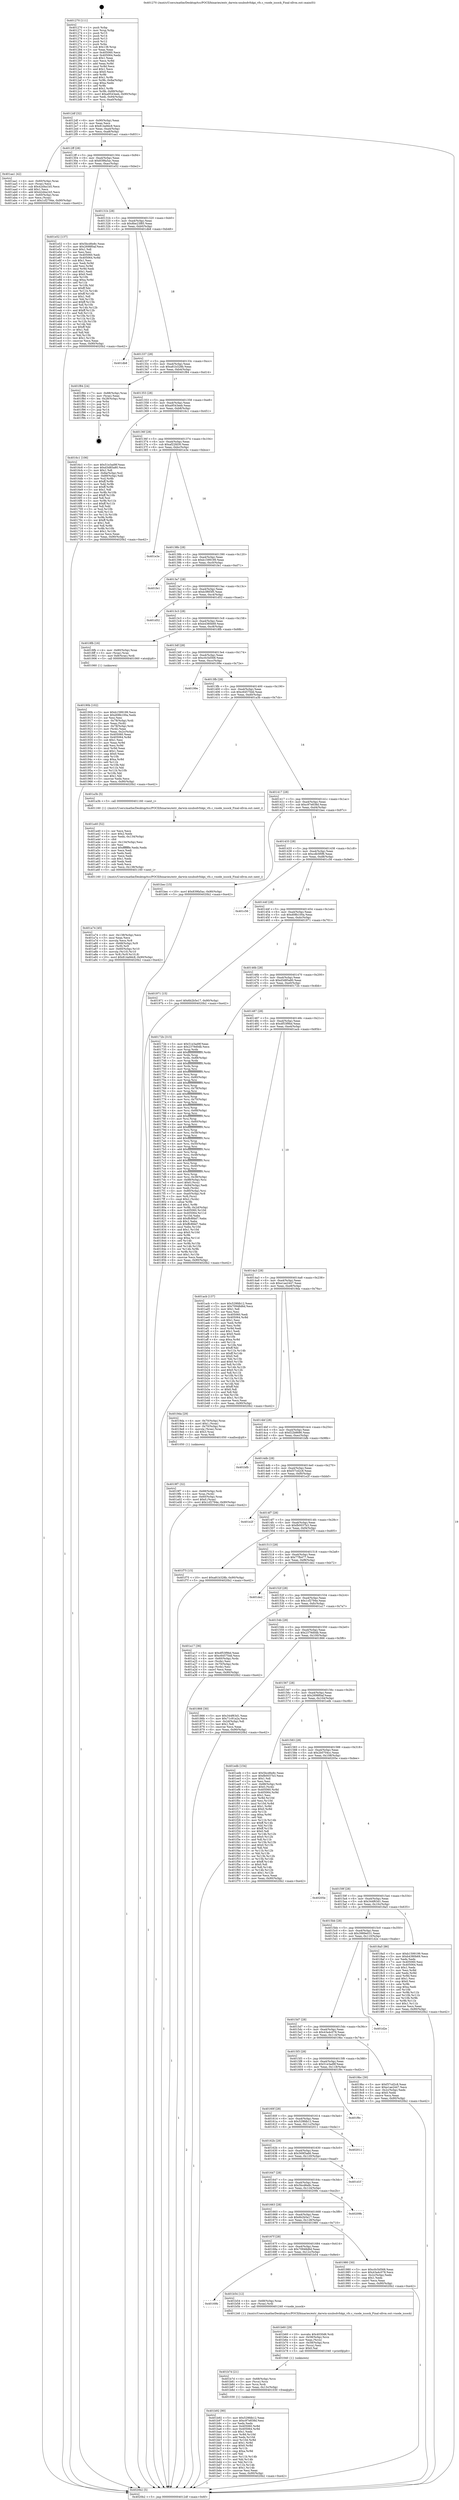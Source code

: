 digraph "0x401270" {
  label = "0x401270 (/mnt/c/Users/mathe/Desktop/tcc/POCII/binaries/extr_darwin-xnubsdvfskpi_vfs.c_vnode_issock_Final-ollvm.out::main(0))"
  labelloc = "t"
  node[shape=record]

  Entry [label="",width=0.3,height=0.3,shape=circle,fillcolor=black,style=filled]
  "0x4012df" [label="{
     0x4012df [32]\l
     | [instrs]\l
     &nbsp;&nbsp;0x4012df \<+6\>: mov -0x90(%rbp),%eax\l
     &nbsp;&nbsp;0x4012e5 \<+2\>: mov %eax,%ecx\l
     &nbsp;&nbsp;0x4012e7 \<+6\>: sub $0x814a9dc8,%ecx\l
     &nbsp;&nbsp;0x4012ed \<+6\>: mov %eax,-0xa4(%rbp)\l
     &nbsp;&nbsp;0x4012f3 \<+6\>: mov %ecx,-0xa8(%rbp)\l
     &nbsp;&nbsp;0x4012f9 \<+6\>: je 0000000000401aa1 \<main+0x831\>\l
  }"]
  "0x401aa1" [label="{
     0x401aa1 [42]\l
     | [instrs]\l
     &nbsp;&nbsp;0x401aa1 \<+4\>: mov -0x60(%rbp),%rax\l
     &nbsp;&nbsp;0x401aa5 \<+2\>: mov (%rax),%ecx\l
     &nbsp;&nbsp;0x401aa7 \<+6\>: sub $0x42d4a1b5,%ecx\l
     &nbsp;&nbsp;0x401aad \<+3\>: add $0x1,%ecx\l
     &nbsp;&nbsp;0x401ab0 \<+6\>: add $0x42d4a1b5,%ecx\l
     &nbsp;&nbsp;0x401ab6 \<+4\>: mov -0x60(%rbp),%rax\l
     &nbsp;&nbsp;0x401aba \<+2\>: mov %ecx,(%rax)\l
     &nbsp;&nbsp;0x401abc \<+10\>: movl $0x1cf2794e,-0x90(%rbp)\l
     &nbsp;&nbsp;0x401ac6 \<+5\>: jmp 00000000004020b2 \<main+0xe42\>\l
  }"]
  "0x4012ff" [label="{
     0x4012ff [28]\l
     | [instrs]\l
     &nbsp;&nbsp;0x4012ff \<+5\>: jmp 0000000000401304 \<main+0x94\>\l
     &nbsp;&nbsp;0x401304 \<+6\>: mov -0xa4(%rbp),%eax\l
     &nbsp;&nbsp;0x40130a \<+5\>: sub $0x839fa5ac,%eax\l
     &nbsp;&nbsp;0x40130f \<+6\>: mov %eax,-0xac(%rbp)\l
     &nbsp;&nbsp;0x401315 \<+6\>: je 0000000000401e52 \<main+0xbe2\>\l
  }"]
  Exit [label="",width=0.3,height=0.3,shape=circle,fillcolor=black,style=filled,peripheries=2]
  "0x401e52" [label="{
     0x401e52 [137]\l
     | [instrs]\l
     &nbsp;&nbsp;0x401e52 \<+5\>: mov $0x5bcd6e8c,%eax\l
     &nbsp;&nbsp;0x401e57 \<+5\>: mov $0x2698f0af,%ecx\l
     &nbsp;&nbsp;0x401e5c \<+2\>: mov $0x1,%dl\l
     &nbsp;&nbsp;0x401e5e \<+2\>: xor %esi,%esi\l
     &nbsp;&nbsp;0x401e60 \<+7\>: mov 0x405060,%edi\l
     &nbsp;&nbsp;0x401e67 \<+8\>: mov 0x405064,%r8d\l
     &nbsp;&nbsp;0x401e6f \<+3\>: sub $0x1,%esi\l
     &nbsp;&nbsp;0x401e72 \<+3\>: mov %edi,%r9d\l
     &nbsp;&nbsp;0x401e75 \<+3\>: add %esi,%r9d\l
     &nbsp;&nbsp;0x401e78 \<+4\>: imul %r9d,%edi\l
     &nbsp;&nbsp;0x401e7c \<+3\>: and $0x1,%edi\l
     &nbsp;&nbsp;0x401e7f \<+3\>: cmp $0x0,%edi\l
     &nbsp;&nbsp;0x401e82 \<+4\>: sete %r10b\l
     &nbsp;&nbsp;0x401e86 \<+4\>: cmp $0xa,%r8d\l
     &nbsp;&nbsp;0x401e8a \<+4\>: setl %r11b\l
     &nbsp;&nbsp;0x401e8e \<+3\>: mov %r10b,%bl\l
     &nbsp;&nbsp;0x401e91 \<+3\>: xor $0xff,%bl\l
     &nbsp;&nbsp;0x401e94 \<+3\>: mov %r11b,%r14b\l
     &nbsp;&nbsp;0x401e97 \<+4\>: xor $0xff,%r14b\l
     &nbsp;&nbsp;0x401e9b \<+3\>: xor $0x1,%dl\l
     &nbsp;&nbsp;0x401e9e \<+3\>: mov %bl,%r15b\l
     &nbsp;&nbsp;0x401ea1 \<+4\>: and $0xff,%r15b\l
     &nbsp;&nbsp;0x401ea5 \<+3\>: and %dl,%r10b\l
     &nbsp;&nbsp;0x401ea8 \<+3\>: mov %r14b,%r12b\l
     &nbsp;&nbsp;0x401eab \<+4\>: and $0xff,%r12b\l
     &nbsp;&nbsp;0x401eaf \<+3\>: and %dl,%r11b\l
     &nbsp;&nbsp;0x401eb2 \<+3\>: or %r10b,%r15b\l
     &nbsp;&nbsp;0x401eb5 \<+3\>: or %r11b,%r12b\l
     &nbsp;&nbsp;0x401eb8 \<+3\>: xor %r12b,%r15b\l
     &nbsp;&nbsp;0x401ebb \<+3\>: or %r14b,%bl\l
     &nbsp;&nbsp;0x401ebe \<+3\>: xor $0xff,%bl\l
     &nbsp;&nbsp;0x401ec1 \<+3\>: or $0x1,%dl\l
     &nbsp;&nbsp;0x401ec4 \<+2\>: and %dl,%bl\l
     &nbsp;&nbsp;0x401ec6 \<+3\>: or %bl,%r15b\l
     &nbsp;&nbsp;0x401ec9 \<+4\>: test $0x1,%r15b\l
     &nbsp;&nbsp;0x401ecd \<+3\>: cmovne %ecx,%eax\l
     &nbsp;&nbsp;0x401ed0 \<+6\>: mov %eax,-0x90(%rbp)\l
     &nbsp;&nbsp;0x401ed6 \<+5\>: jmp 00000000004020b2 \<main+0xe42\>\l
  }"]
  "0x40131b" [label="{
     0x40131b [28]\l
     | [instrs]\l
     &nbsp;&nbsp;0x40131b \<+5\>: jmp 0000000000401320 \<main+0xb0\>\l
     &nbsp;&nbsp;0x401320 \<+6\>: mov -0xa4(%rbp),%eax\l
     &nbsp;&nbsp;0x401326 \<+5\>: sub $0x8be23f85,%eax\l
     &nbsp;&nbsp;0x40132b \<+6\>: mov %eax,-0xb0(%rbp)\l
     &nbsp;&nbsp;0x401331 \<+6\>: je 0000000000401db8 \<main+0xb48\>\l
  }"]
  "0x401b92" [label="{
     0x401b92 [90]\l
     | [instrs]\l
     &nbsp;&nbsp;0x401b92 \<+5\>: mov $0x529fdb12,%eax\l
     &nbsp;&nbsp;0x401b97 \<+5\>: mov $0xc97e838d,%esi\l
     &nbsp;&nbsp;0x401b9c \<+2\>: xor %edx,%edx\l
     &nbsp;&nbsp;0x401b9e \<+8\>: mov 0x405060,%r8d\l
     &nbsp;&nbsp;0x401ba6 \<+8\>: mov 0x405064,%r9d\l
     &nbsp;&nbsp;0x401bae \<+3\>: sub $0x1,%edx\l
     &nbsp;&nbsp;0x401bb1 \<+3\>: mov %r8d,%r10d\l
     &nbsp;&nbsp;0x401bb4 \<+3\>: add %edx,%r10d\l
     &nbsp;&nbsp;0x401bb7 \<+4\>: imul %r10d,%r8d\l
     &nbsp;&nbsp;0x401bbb \<+4\>: and $0x1,%r8d\l
     &nbsp;&nbsp;0x401bbf \<+4\>: cmp $0x0,%r8d\l
     &nbsp;&nbsp;0x401bc3 \<+4\>: sete %r11b\l
     &nbsp;&nbsp;0x401bc7 \<+4\>: cmp $0xa,%r9d\l
     &nbsp;&nbsp;0x401bcb \<+3\>: setl %bl\l
     &nbsp;&nbsp;0x401bce \<+3\>: mov %r11b,%r14b\l
     &nbsp;&nbsp;0x401bd1 \<+3\>: and %bl,%r14b\l
     &nbsp;&nbsp;0x401bd4 \<+3\>: xor %bl,%r11b\l
     &nbsp;&nbsp;0x401bd7 \<+3\>: or %r11b,%r14b\l
     &nbsp;&nbsp;0x401bda \<+4\>: test $0x1,%r14b\l
     &nbsp;&nbsp;0x401bde \<+3\>: cmovne %esi,%eax\l
     &nbsp;&nbsp;0x401be1 \<+6\>: mov %eax,-0x90(%rbp)\l
     &nbsp;&nbsp;0x401be7 \<+5\>: jmp 00000000004020b2 \<main+0xe42\>\l
  }"]
  "0x401db8" [label="{
     0x401db8\l
  }", style=dashed]
  "0x401337" [label="{
     0x401337 [28]\l
     | [instrs]\l
     &nbsp;&nbsp;0x401337 \<+5\>: jmp 000000000040133c \<main+0xcc\>\l
     &nbsp;&nbsp;0x40133c \<+6\>: mov -0xa4(%rbp),%eax\l
     &nbsp;&nbsp;0x401342 \<+5\>: sub $0xa81b328b,%eax\l
     &nbsp;&nbsp;0x401347 \<+6\>: mov %eax,-0xb4(%rbp)\l
     &nbsp;&nbsp;0x40134d \<+6\>: je 0000000000401f84 \<main+0xd14\>\l
  }"]
  "0x401b7d" [label="{
     0x401b7d [21]\l
     | [instrs]\l
     &nbsp;&nbsp;0x401b7d \<+4\>: mov -0x68(%rbp),%rcx\l
     &nbsp;&nbsp;0x401b81 \<+3\>: mov (%rcx),%rcx\l
     &nbsp;&nbsp;0x401b84 \<+3\>: mov %rcx,%rdi\l
     &nbsp;&nbsp;0x401b87 \<+6\>: mov %eax,-0x13c(%rbp)\l
     &nbsp;&nbsp;0x401b8d \<+5\>: call 0000000000401030 \<free@plt\>\l
     | [calls]\l
     &nbsp;&nbsp;0x401030 \{1\} (unknown)\l
  }"]
  "0x401f84" [label="{
     0x401f84 [24]\l
     | [instrs]\l
     &nbsp;&nbsp;0x401f84 \<+7\>: mov -0x88(%rbp),%rax\l
     &nbsp;&nbsp;0x401f8b \<+2\>: mov (%rax),%eax\l
     &nbsp;&nbsp;0x401f8d \<+4\>: lea -0x28(%rbp),%rsp\l
     &nbsp;&nbsp;0x401f91 \<+1\>: pop %rbx\l
     &nbsp;&nbsp;0x401f92 \<+2\>: pop %r12\l
     &nbsp;&nbsp;0x401f94 \<+2\>: pop %r13\l
     &nbsp;&nbsp;0x401f96 \<+2\>: pop %r14\l
     &nbsp;&nbsp;0x401f98 \<+2\>: pop %r15\l
     &nbsp;&nbsp;0x401f9a \<+1\>: pop %rbp\l
     &nbsp;&nbsp;0x401f9b \<+1\>: ret\l
  }"]
  "0x401353" [label="{
     0x401353 [28]\l
     | [instrs]\l
     &nbsp;&nbsp;0x401353 \<+5\>: jmp 0000000000401358 \<main+0xe8\>\l
     &nbsp;&nbsp;0x401358 \<+6\>: mov -0xa4(%rbp),%eax\l
     &nbsp;&nbsp;0x40135e \<+5\>: sub $0xa9543eeb,%eax\l
     &nbsp;&nbsp;0x401363 \<+6\>: mov %eax,-0xb8(%rbp)\l
     &nbsp;&nbsp;0x401369 \<+6\>: je 00000000004016c1 \<main+0x451\>\l
  }"]
  "0x401b60" [label="{
     0x401b60 [29]\l
     | [instrs]\l
     &nbsp;&nbsp;0x401b60 \<+10\>: movabs $0x4030d6,%rdi\l
     &nbsp;&nbsp;0x401b6a \<+4\>: mov -0x58(%rbp),%rcx\l
     &nbsp;&nbsp;0x401b6e \<+2\>: mov %eax,(%rcx)\l
     &nbsp;&nbsp;0x401b70 \<+4\>: mov -0x58(%rbp),%rcx\l
     &nbsp;&nbsp;0x401b74 \<+2\>: mov (%rcx),%esi\l
     &nbsp;&nbsp;0x401b76 \<+2\>: mov $0x0,%al\l
     &nbsp;&nbsp;0x401b78 \<+5\>: call 0000000000401040 \<printf@plt\>\l
     | [calls]\l
     &nbsp;&nbsp;0x401040 \{1\} (unknown)\l
  }"]
  "0x4016c1" [label="{
     0x4016c1 [106]\l
     | [instrs]\l
     &nbsp;&nbsp;0x4016c1 \<+5\>: mov $0x51e3ad9f,%eax\l
     &nbsp;&nbsp;0x4016c6 \<+5\>: mov $0xd3d85a80,%ecx\l
     &nbsp;&nbsp;0x4016cb \<+2\>: mov $0x1,%dl\l
     &nbsp;&nbsp;0x4016cd \<+7\>: mov -0x8a(%rbp),%sil\l
     &nbsp;&nbsp;0x4016d4 \<+7\>: mov -0x89(%rbp),%dil\l
     &nbsp;&nbsp;0x4016db \<+3\>: mov %sil,%r8b\l
     &nbsp;&nbsp;0x4016de \<+4\>: xor $0xff,%r8b\l
     &nbsp;&nbsp;0x4016e2 \<+3\>: mov %dil,%r9b\l
     &nbsp;&nbsp;0x4016e5 \<+4\>: xor $0xff,%r9b\l
     &nbsp;&nbsp;0x4016e9 \<+3\>: xor $0x1,%dl\l
     &nbsp;&nbsp;0x4016ec \<+3\>: mov %r8b,%r10b\l
     &nbsp;&nbsp;0x4016ef \<+4\>: and $0xff,%r10b\l
     &nbsp;&nbsp;0x4016f3 \<+3\>: and %dl,%sil\l
     &nbsp;&nbsp;0x4016f6 \<+3\>: mov %r9b,%r11b\l
     &nbsp;&nbsp;0x4016f9 \<+4\>: and $0xff,%r11b\l
     &nbsp;&nbsp;0x4016fd \<+3\>: and %dl,%dil\l
     &nbsp;&nbsp;0x401700 \<+3\>: or %sil,%r10b\l
     &nbsp;&nbsp;0x401703 \<+3\>: or %dil,%r11b\l
     &nbsp;&nbsp;0x401706 \<+3\>: xor %r11b,%r10b\l
     &nbsp;&nbsp;0x401709 \<+3\>: or %r9b,%r8b\l
     &nbsp;&nbsp;0x40170c \<+4\>: xor $0xff,%r8b\l
     &nbsp;&nbsp;0x401710 \<+3\>: or $0x1,%dl\l
     &nbsp;&nbsp;0x401713 \<+3\>: and %dl,%r8b\l
     &nbsp;&nbsp;0x401716 \<+3\>: or %r8b,%r10b\l
     &nbsp;&nbsp;0x401719 \<+4\>: test $0x1,%r10b\l
     &nbsp;&nbsp;0x40171d \<+3\>: cmovne %ecx,%eax\l
     &nbsp;&nbsp;0x401720 \<+6\>: mov %eax,-0x90(%rbp)\l
     &nbsp;&nbsp;0x401726 \<+5\>: jmp 00000000004020b2 \<main+0xe42\>\l
  }"]
  "0x40136f" [label="{
     0x40136f [28]\l
     | [instrs]\l
     &nbsp;&nbsp;0x40136f \<+5\>: jmp 0000000000401374 \<main+0x104\>\l
     &nbsp;&nbsp;0x401374 \<+6\>: mov -0xa4(%rbp),%eax\l
     &nbsp;&nbsp;0x40137a \<+5\>: sub $0xaf22fd30,%eax\l
     &nbsp;&nbsp;0x40137f \<+6\>: mov %eax,-0xbc(%rbp)\l
     &nbsp;&nbsp;0x401385 \<+6\>: je 0000000000401e3e \<main+0xbce\>\l
  }"]
  "0x4020b2" [label="{
     0x4020b2 [5]\l
     | [instrs]\l
     &nbsp;&nbsp;0x4020b2 \<+5\>: jmp 00000000004012df \<main+0x6f\>\l
  }"]
  "0x401270" [label="{
     0x401270 [111]\l
     | [instrs]\l
     &nbsp;&nbsp;0x401270 \<+1\>: push %rbp\l
     &nbsp;&nbsp;0x401271 \<+3\>: mov %rsp,%rbp\l
     &nbsp;&nbsp;0x401274 \<+2\>: push %r15\l
     &nbsp;&nbsp;0x401276 \<+2\>: push %r14\l
     &nbsp;&nbsp;0x401278 \<+2\>: push %r13\l
     &nbsp;&nbsp;0x40127a \<+2\>: push %r12\l
     &nbsp;&nbsp;0x40127c \<+1\>: push %rbx\l
     &nbsp;&nbsp;0x40127d \<+7\>: sub $0x138,%rsp\l
     &nbsp;&nbsp;0x401284 \<+2\>: xor %eax,%eax\l
     &nbsp;&nbsp;0x401286 \<+7\>: mov 0x405060,%ecx\l
     &nbsp;&nbsp;0x40128d \<+7\>: mov 0x405064,%edx\l
     &nbsp;&nbsp;0x401294 \<+3\>: sub $0x1,%eax\l
     &nbsp;&nbsp;0x401297 \<+3\>: mov %ecx,%r8d\l
     &nbsp;&nbsp;0x40129a \<+3\>: add %eax,%r8d\l
     &nbsp;&nbsp;0x40129d \<+4\>: imul %r8d,%ecx\l
     &nbsp;&nbsp;0x4012a1 \<+3\>: and $0x1,%ecx\l
     &nbsp;&nbsp;0x4012a4 \<+3\>: cmp $0x0,%ecx\l
     &nbsp;&nbsp;0x4012a7 \<+4\>: sete %r9b\l
     &nbsp;&nbsp;0x4012ab \<+4\>: and $0x1,%r9b\l
     &nbsp;&nbsp;0x4012af \<+7\>: mov %r9b,-0x8a(%rbp)\l
     &nbsp;&nbsp;0x4012b6 \<+3\>: cmp $0xa,%edx\l
     &nbsp;&nbsp;0x4012b9 \<+4\>: setl %r9b\l
     &nbsp;&nbsp;0x4012bd \<+4\>: and $0x1,%r9b\l
     &nbsp;&nbsp;0x4012c1 \<+7\>: mov %r9b,-0x89(%rbp)\l
     &nbsp;&nbsp;0x4012c8 \<+10\>: movl $0xa9543eeb,-0x90(%rbp)\l
     &nbsp;&nbsp;0x4012d2 \<+6\>: mov %edi,-0x94(%rbp)\l
     &nbsp;&nbsp;0x4012d8 \<+7\>: mov %rsi,-0xa0(%rbp)\l
  }"]
  "0x40169b" [label="{
     0x40169b\l
  }", style=dashed]
  "0x401e3e" [label="{
     0x401e3e\l
  }", style=dashed]
  "0x40138b" [label="{
     0x40138b [28]\l
     | [instrs]\l
     &nbsp;&nbsp;0x40138b \<+5\>: jmp 0000000000401390 \<main+0x120\>\l
     &nbsp;&nbsp;0x401390 \<+6\>: mov -0xa4(%rbp),%eax\l
     &nbsp;&nbsp;0x401396 \<+5\>: sub $0xb1599199,%eax\l
     &nbsp;&nbsp;0x40139b \<+6\>: mov %eax,-0xc0(%rbp)\l
     &nbsp;&nbsp;0x4013a1 \<+6\>: je 0000000000401fe1 \<main+0xd71\>\l
  }"]
  "0x401b54" [label="{
     0x401b54 [12]\l
     | [instrs]\l
     &nbsp;&nbsp;0x401b54 \<+4\>: mov -0x68(%rbp),%rax\l
     &nbsp;&nbsp;0x401b58 \<+3\>: mov (%rax),%rdi\l
     &nbsp;&nbsp;0x401b5b \<+5\>: call 0000000000401240 \<vnode_issock\>\l
     | [calls]\l
     &nbsp;&nbsp;0x401240 \{1\} (/mnt/c/Users/mathe/Desktop/tcc/POCII/binaries/extr_darwin-xnubsdvfskpi_vfs.c_vnode_issock_Final-ollvm.out::vnode_issock)\l
  }"]
  "0x401fe1" [label="{
     0x401fe1\l
  }", style=dashed]
  "0x4013a7" [label="{
     0x4013a7 [28]\l
     | [instrs]\l
     &nbsp;&nbsp;0x4013a7 \<+5\>: jmp 00000000004013ac \<main+0x13c\>\l
     &nbsp;&nbsp;0x4013ac \<+6\>: mov -0xa4(%rbp),%eax\l
     &nbsp;&nbsp;0x4013b2 \<+5\>: sub $0xb3f6f3f5,%eax\l
     &nbsp;&nbsp;0x4013b7 \<+6\>: mov %eax,-0xc4(%rbp)\l
     &nbsp;&nbsp;0x4013bd \<+6\>: je 0000000000401d52 \<main+0xae2\>\l
  }"]
  "0x401a74" [label="{
     0x401a74 [45]\l
     | [instrs]\l
     &nbsp;&nbsp;0x401a74 \<+6\>: mov -0x138(%rbp),%ecx\l
     &nbsp;&nbsp;0x401a7a \<+3\>: imul %eax,%ecx\l
     &nbsp;&nbsp;0x401a7d \<+3\>: movslq %ecx,%r8\l
     &nbsp;&nbsp;0x401a80 \<+4\>: mov -0x68(%rbp),%r9\l
     &nbsp;&nbsp;0x401a84 \<+3\>: mov (%r9),%r9\l
     &nbsp;&nbsp;0x401a87 \<+4\>: mov -0x60(%rbp),%r10\l
     &nbsp;&nbsp;0x401a8b \<+3\>: movslq (%r10),%r10\l
     &nbsp;&nbsp;0x401a8e \<+4\>: mov %r8,(%r9,%r10,8)\l
     &nbsp;&nbsp;0x401a92 \<+10\>: movl $0x814a9dc8,-0x90(%rbp)\l
     &nbsp;&nbsp;0x401a9c \<+5\>: jmp 00000000004020b2 \<main+0xe42\>\l
  }"]
  "0x401d52" [label="{
     0x401d52\l
  }", style=dashed]
  "0x4013c3" [label="{
     0x4013c3 [28]\l
     | [instrs]\l
     &nbsp;&nbsp;0x4013c3 \<+5\>: jmp 00000000004013c8 \<main+0x158\>\l
     &nbsp;&nbsp;0x4013c8 \<+6\>: mov -0xa4(%rbp),%eax\l
     &nbsp;&nbsp;0x4013ce \<+5\>: sub $0xb4380b69,%eax\l
     &nbsp;&nbsp;0x4013d3 \<+6\>: mov %eax,-0xc8(%rbp)\l
     &nbsp;&nbsp;0x4013d9 \<+6\>: je 00000000004018fb \<main+0x68b\>\l
  }"]
  "0x401a40" [label="{
     0x401a40 [52]\l
     | [instrs]\l
     &nbsp;&nbsp;0x401a40 \<+2\>: xor %ecx,%ecx\l
     &nbsp;&nbsp;0x401a42 \<+5\>: mov $0x2,%edx\l
     &nbsp;&nbsp;0x401a47 \<+6\>: mov %edx,-0x134(%rbp)\l
     &nbsp;&nbsp;0x401a4d \<+1\>: cltd\l
     &nbsp;&nbsp;0x401a4e \<+6\>: mov -0x134(%rbp),%esi\l
     &nbsp;&nbsp;0x401a54 \<+2\>: idiv %esi\l
     &nbsp;&nbsp;0x401a56 \<+6\>: imul $0xfffffffe,%edx,%edx\l
     &nbsp;&nbsp;0x401a5c \<+2\>: mov %ecx,%edi\l
     &nbsp;&nbsp;0x401a5e \<+2\>: sub %edx,%edi\l
     &nbsp;&nbsp;0x401a60 \<+2\>: mov %ecx,%edx\l
     &nbsp;&nbsp;0x401a62 \<+3\>: sub $0x1,%edx\l
     &nbsp;&nbsp;0x401a65 \<+2\>: add %edx,%edi\l
     &nbsp;&nbsp;0x401a67 \<+2\>: sub %edi,%ecx\l
     &nbsp;&nbsp;0x401a69 \<+6\>: mov %ecx,-0x138(%rbp)\l
     &nbsp;&nbsp;0x401a6f \<+5\>: call 0000000000401160 \<next_i\>\l
     | [calls]\l
     &nbsp;&nbsp;0x401160 \{1\} (/mnt/c/Users/mathe/Desktop/tcc/POCII/binaries/extr_darwin-xnubsdvfskpi_vfs.c_vnode_issock_Final-ollvm.out::next_i)\l
  }"]
  "0x4018fb" [label="{
     0x4018fb [16]\l
     | [instrs]\l
     &nbsp;&nbsp;0x4018fb \<+4\>: mov -0x80(%rbp),%rax\l
     &nbsp;&nbsp;0x4018ff \<+3\>: mov (%rax),%rax\l
     &nbsp;&nbsp;0x401902 \<+4\>: mov 0x8(%rax),%rdi\l
     &nbsp;&nbsp;0x401906 \<+5\>: call 0000000000401060 \<atoi@plt\>\l
     | [calls]\l
     &nbsp;&nbsp;0x401060 \{1\} (unknown)\l
  }"]
  "0x4013df" [label="{
     0x4013df [28]\l
     | [instrs]\l
     &nbsp;&nbsp;0x4013df \<+5\>: jmp 00000000004013e4 \<main+0x174\>\l
     &nbsp;&nbsp;0x4013e4 \<+6\>: mov -0xa4(%rbp),%eax\l
     &nbsp;&nbsp;0x4013ea \<+5\>: sub $0xc0c5d568,%eax\l
     &nbsp;&nbsp;0x4013ef \<+6\>: mov %eax,-0xcc(%rbp)\l
     &nbsp;&nbsp;0x4013f5 \<+6\>: je 000000000040199e \<main+0x72e\>\l
  }"]
  "0x4019f7" [label="{
     0x4019f7 [32]\l
     | [instrs]\l
     &nbsp;&nbsp;0x4019f7 \<+4\>: mov -0x68(%rbp),%rdi\l
     &nbsp;&nbsp;0x4019fb \<+3\>: mov %rax,(%rdi)\l
     &nbsp;&nbsp;0x4019fe \<+4\>: mov -0x60(%rbp),%rax\l
     &nbsp;&nbsp;0x401a02 \<+6\>: movl $0x0,(%rax)\l
     &nbsp;&nbsp;0x401a08 \<+10\>: movl $0x1cf2794e,-0x90(%rbp)\l
     &nbsp;&nbsp;0x401a12 \<+5\>: jmp 00000000004020b2 \<main+0xe42\>\l
  }"]
  "0x40199e" [label="{
     0x40199e\l
  }", style=dashed]
  "0x4013fb" [label="{
     0x4013fb [28]\l
     | [instrs]\l
     &nbsp;&nbsp;0x4013fb \<+5\>: jmp 0000000000401400 \<main+0x190\>\l
     &nbsp;&nbsp;0x401400 \<+6\>: mov -0xa4(%rbp),%eax\l
     &nbsp;&nbsp;0x401406 \<+5\>: sub $0xc64575dd,%eax\l
     &nbsp;&nbsp;0x40140b \<+6\>: mov %eax,-0xd0(%rbp)\l
     &nbsp;&nbsp;0x401411 \<+6\>: je 0000000000401a3b \<main+0x7cb\>\l
  }"]
  "0x40167f" [label="{
     0x40167f [28]\l
     | [instrs]\l
     &nbsp;&nbsp;0x40167f \<+5\>: jmp 0000000000401684 \<main+0x414\>\l
     &nbsp;&nbsp;0x401684 \<+6\>: mov -0xa4(%rbp),%eax\l
     &nbsp;&nbsp;0x40168a \<+5\>: sub $0x70948d6d,%eax\l
     &nbsp;&nbsp;0x40168f \<+6\>: mov %eax,-0x12c(%rbp)\l
     &nbsp;&nbsp;0x401695 \<+6\>: je 0000000000401b54 \<main+0x8e4\>\l
  }"]
  "0x401a3b" [label="{
     0x401a3b [5]\l
     | [instrs]\l
     &nbsp;&nbsp;0x401a3b \<+5\>: call 0000000000401160 \<next_i\>\l
     | [calls]\l
     &nbsp;&nbsp;0x401160 \{1\} (/mnt/c/Users/mathe/Desktop/tcc/POCII/binaries/extr_darwin-xnubsdvfskpi_vfs.c_vnode_issock_Final-ollvm.out::next_i)\l
  }"]
  "0x401417" [label="{
     0x401417 [28]\l
     | [instrs]\l
     &nbsp;&nbsp;0x401417 \<+5\>: jmp 000000000040141c \<main+0x1ac\>\l
     &nbsp;&nbsp;0x40141c \<+6\>: mov -0xa4(%rbp),%eax\l
     &nbsp;&nbsp;0x401422 \<+5\>: sub $0xc97e838d,%eax\l
     &nbsp;&nbsp;0x401427 \<+6\>: mov %eax,-0xd4(%rbp)\l
     &nbsp;&nbsp;0x40142d \<+6\>: je 0000000000401bec \<main+0x97c\>\l
  }"]
  "0x401980" [label="{
     0x401980 [30]\l
     | [instrs]\l
     &nbsp;&nbsp;0x401980 \<+5\>: mov $0xc0c5d568,%eax\l
     &nbsp;&nbsp;0x401985 \<+5\>: mov $0x43a4c078,%ecx\l
     &nbsp;&nbsp;0x40198a \<+3\>: mov -0x2c(%rbp),%edx\l
     &nbsp;&nbsp;0x40198d \<+3\>: cmp $0x1,%edx\l
     &nbsp;&nbsp;0x401990 \<+3\>: cmovl %ecx,%eax\l
     &nbsp;&nbsp;0x401993 \<+6\>: mov %eax,-0x90(%rbp)\l
     &nbsp;&nbsp;0x401999 \<+5\>: jmp 00000000004020b2 \<main+0xe42\>\l
  }"]
  "0x401bec" [label="{
     0x401bec [15]\l
     | [instrs]\l
     &nbsp;&nbsp;0x401bec \<+10\>: movl $0x839fa5ac,-0x90(%rbp)\l
     &nbsp;&nbsp;0x401bf6 \<+5\>: jmp 00000000004020b2 \<main+0xe42\>\l
  }"]
  "0x401433" [label="{
     0x401433 [28]\l
     | [instrs]\l
     &nbsp;&nbsp;0x401433 \<+5\>: jmp 0000000000401438 \<main+0x1c8\>\l
     &nbsp;&nbsp;0x401438 \<+6\>: mov -0xa4(%rbp),%eax\l
     &nbsp;&nbsp;0x40143e \<+5\>: sub $0xcdb5f0f6,%eax\l
     &nbsp;&nbsp;0x401443 \<+6\>: mov %eax,-0xd8(%rbp)\l
     &nbsp;&nbsp;0x401449 \<+6\>: je 0000000000401c56 \<main+0x9e6\>\l
  }"]
  "0x401663" [label="{
     0x401663 [28]\l
     | [instrs]\l
     &nbsp;&nbsp;0x401663 \<+5\>: jmp 0000000000401668 \<main+0x3f8\>\l
     &nbsp;&nbsp;0x401668 \<+6\>: mov -0xa4(%rbp),%eax\l
     &nbsp;&nbsp;0x40166e \<+5\>: sub $0x6b2b5e17,%eax\l
     &nbsp;&nbsp;0x401673 \<+6\>: mov %eax,-0x128(%rbp)\l
     &nbsp;&nbsp;0x401679 \<+6\>: je 0000000000401980 \<main+0x710\>\l
  }"]
  "0x401c56" [label="{
     0x401c56\l
  }", style=dashed]
  "0x40144f" [label="{
     0x40144f [28]\l
     | [instrs]\l
     &nbsp;&nbsp;0x40144f \<+5\>: jmp 0000000000401454 \<main+0x1e4\>\l
     &nbsp;&nbsp;0x401454 \<+6\>: mov -0xa4(%rbp),%eax\l
     &nbsp;&nbsp;0x40145a \<+5\>: sub $0xd08b100a,%eax\l
     &nbsp;&nbsp;0x40145f \<+6\>: mov %eax,-0xdc(%rbp)\l
     &nbsp;&nbsp;0x401465 \<+6\>: je 0000000000401971 \<main+0x701\>\l
  }"]
  "0x40209b" [label="{
     0x40209b\l
  }", style=dashed]
  "0x401971" [label="{
     0x401971 [15]\l
     | [instrs]\l
     &nbsp;&nbsp;0x401971 \<+10\>: movl $0x6b2b5e17,-0x90(%rbp)\l
     &nbsp;&nbsp;0x40197b \<+5\>: jmp 00000000004020b2 \<main+0xe42\>\l
  }"]
  "0x40146b" [label="{
     0x40146b [28]\l
     | [instrs]\l
     &nbsp;&nbsp;0x40146b \<+5\>: jmp 0000000000401470 \<main+0x200\>\l
     &nbsp;&nbsp;0x401470 \<+6\>: mov -0xa4(%rbp),%eax\l
     &nbsp;&nbsp;0x401476 \<+5\>: sub $0xd3d85a80,%eax\l
     &nbsp;&nbsp;0x40147b \<+6\>: mov %eax,-0xe0(%rbp)\l
     &nbsp;&nbsp;0x401481 \<+6\>: je 000000000040172b \<main+0x4bb\>\l
  }"]
  "0x401647" [label="{
     0x401647 [28]\l
     | [instrs]\l
     &nbsp;&nbsp;0x401647 \<+5\>: jmp 000000000040164c \<main+0x3dc\>\l
     &nbsp;&nbsp;0x40164c \<+6\>: mov -0xa4(%rbp),%eax\l
     &nbsp;&nbsp;0x401652 \<+5\>: sub $0x5bcd6e8c,%eax\l
     &nbsp;&nbsp;0x401657 \<+6\>: mov %eax,-0x124(%rbp)\l
     &nbsp;&nbsp;0x40165d \<+6\>: je 000000000040209b \<main+0xe2b\>\l
  }"]
  "0x40172b" [label="{
     0x40172b [315]\l
     | [instrs]\l
     &nbsp;&nbsp;0x40172b \<+5\>: mov $0x51e3ad9f,%eax\l
     &nbsp;&nbsp;0x401730 \<+5\>: mov $0x2379d0db,%ecx\l
     &nbsp;&nbsp;0x401735 \<+3\>: mov %rsp,%rdx\l
     &nbsp;&nbsp;0x401738 \<+4\>: add $0xfffffffffffffff0,%rdx\l
     &nbsp;&nbsp;0x40173c \<+3\>: mov %rdx,%rsp\l
     &nbsp;&nbsp;0x40173f \<+7\>: mov %rdx,-0x88(%rbp)\l
     &nbsp;&nbsp;0x401746 \<+3\>: mov %rsp,%rdx\l
     &nbsp;&nbsp;0x401749 \<+4\>: add $0xfffffffffffffff0,%rdx\l
     &nbsp;&nbsp;0x40174d \<+3\>: mov %rdx,%rsp\l
     &nbsp;&nbsp;0x401750 \<+3\>: mov %rsp,%rsi\l
     &nbsp;&nbsp;0x401753 \<+4\>: add $0xfffffffffffffff0,%rsi\l
     &nbsp;&nbsp;0x401757 \<+3\>: mov %rsi,%rsp\l
     &nbsp;&nbsp;0x40175a \<+4\>: mov %rsi,-0x80(%rbp)\l
     &nbsp;&nbsp;0x40175e \<+3\>: mov %rsp,%rsi\l
     &nbsp;&nbsp;0x401761 \<+4\>: add $0xfffffffffffffff0,%rsi\l
     &nbsp;&nbsp;0x401765 \<+3\>: mov %rsi,%rsp\l
     &nbsp;&nbsp;0x401768 \<+4\>: mov %rsi,-0x78(%rbp)\l
     &nbsp;&nbsp;0x40176c \<+3\>: mov %rsp,%rsi\l
     &nbsp;&nbsp;0x40176f \<+4\>: add $0xfffffffffffffff0,%rsi\l
     &nbsp;&nbsp;0x401773 \<+3\>: mov %rsi,%rsp\l
     &nbsp;&nbsp;0x401776 \<+4\>: mov %rsi,-0x70(%rbp)\l
     &nbsp;&nbsp;0x40177a \<+3\>: mov %rsp,%rsi\l
     &nbsp;&nbsp;0x40177d \<+4\>: add $0xfffffffffffffff0,%rsi\l
     &nbsp;&nbsp;0x401781 \<+3\>: mov %rsi,%rsp\l
     &nbsp;&nbsp;0x401784 \<+4\>: mov %rsi,-0x68(%rbp)\l
     &nbsp;&nbsp;0x401788 \<+3\>: mov %rsp,%rsi\l
     &nbsp;&nbsp;0x40178b \<+4\>: add $0xfffffffffffffff0,%rsi\l
     &nbsp;&nbsp;0x40178f \<+3\>: mov %rsi,%rsp\l
     &nbsp;&nbsp;0x401792 \<+4\>: mov %rsi,-0x60(%rbp)\l
     &nbsp;&nbsp;0x401796 \<+3\>: mov %rsp,%rsi\l
     &nbsp;&nbsp;0x401799 \<+4\>: add $0xfffffffffffffff0,%rsi\l
     &nbsp;&nbsp;0x40179d \<+3\>: mov %rsi,%rsp\l
     &nbsp;&nbsp;0x4017a0 \<+4\>: mov %rsi,-0x58(%rbp)\l
     &nbsp;&nbsp;0x4017a4 \<+3\>: mov %rsp,%rsi\l
     &nbsp;&nbsp;0x4017a7 \<+4\>: add $0xfffffffffffffff0,%rsi\l
     &nbsp;&nbsp;0x4017ab \<+3\>: mov %rsi,%rsp\l
     &nbsp;&nbsp;0x4017ae \<+4\>: mov %rsi,-0x50(%rbp)\l
     &nbsp;&nbsp;0x4017b2 \<+3\>: mov %rsp,%rsi\l
     &nbsp;&nbsp;0x4017b5 \<+4\>: add $0xfffffffffffffff0,%rsi\l
     &nbsp;&nbsp;0x4017b9 \<+3\>: mov %rsi,%rsp\l
     &nbsp;&nbsp;0x4017bc \<+4\>: mov %rsi,-0x48(%rbp)\l
     &nbsp;&nbsp;0x4017c0 \<+3\>: mov %rsp,%rsi\l
     &nbsp;&nbsp;0x4017c3 \<+4\>: add $0xfffffffffffffff0,%rsi\l
     &nbsp;&nbsp;0x4017c7 \<+3\>: mov %rsi,%rsp\l
     &nbsp;&nbsp;0x4017ca \<+4\>: mov %rsi,-0x40(%rbp)\l
     &nbsp;&nbsp;0x4017ce \<+3\>: mov %rsp,%rsi\l
     &nbsp;&nbsp;0x4017d1 \<+4\>: add $0xfffffffffffffff0,%rsi\l
     &nbsp;&nbsp;0x4017d5 \<+3\>: mov %rsi,%rsp\l
     &nbsp;&nbsp;0x4017d8 \<+4\>: mov %rsi,-0x38(%rbp)\l
     &nbsp;&nbsp;0x4017dc \<+7\>: mov -0x88(%rbp),%rsi\l
     &nbsp;&nbsp;0x4017e3 \<+6\>: movl $0x0,(%rsi)\l
     &nbsp;&nbsp;0x4017e9 \<+6\>: mov -0x94(%rbp),%edi\l
     &nbsp;&nbsp;0x4017ef \<+2\>: mov %edi,(%rdx)\l
     &nbsp;&nbsp;0x4017f1 \<+4\>: mov -0x80(%rbp),%rsi\l
     &nbsp;&nbsp;0x4017f5 \<+7\>: mov -0xa0(%rbp),%r8\l
     &nbsp;&nbsp;0x4017fc \<+3\>: mov %r8,(%rsi)\l
     &nbsp;&nbsp;0x4017ff \<+3\>: cmpl $0x2,(%rdx)\l
     &nbsp;&nbsp;0x401802 \<+4\>: setne %r9b\l
     &nbsp;&nbsp;0x401806 \<+4\>: and $0x1,%r9b\l
     &nbsp;&nbsp;0x40180a \<+4\>: mov %r9b,-0x2d(%rbp)\l
     &nbsp;&nbsp;0x40180e \<+8\>: mov 0x405060,%r10d\l
     &nbsp;&nbsp;0x401816 \<+8\>: mov 0x405064,%r11d\l
     &nbsp;&nbsp;0x40181e \<+3\>: mov %r10d,%ebx\l
     &nbsp;&nbsp;0x401821 \<+6\>: add $0xffc8fdd7,%ebx\l
     &nbsp;&nbsp;0x401827 \<+3\>: sub $0x1,%ebx\l
     &nbsp;&nbsp;0x40182a \<+6\>: sub $0xffc8fdd7,%ebx\l
     &nbsp;&nbsp;0x401830 \<+4\>: imul %ebx,%r10d\l
     &nbsp;&nbsp;0x401834 \<+4\>: and $0x1,%r10d\l
     &nbsp;&nbsp;0x401838 \<+4\>: cmp $0x0,%r10d\l
     &nbsp;&nbsp;0x40183c \<+4\>: sete %r9b\l
     &nbsp;&nbsp;0x401840 \<+4\>: cmp $0xa,%r11d\l
     &nbsp;&nbsp;0x401844 \<+4\>: setl %r14b\l
     &nbsp;&nbsp;0x401848 \<+3\>: mov %r9b,%r15b\l
     &nbsp;&nbsp;0x40184b \<+3\>: and %r14b,%r15b\l
     &nbsp;&nbsp;0x40184e \<+3\>: xor %r14b,%r9b\l
     &nbsp;&nbsp;0x401851 \<+3\>: or %r9b,%r15b\l
     &nbsp;&nbsp;0x401854 \<+4\>: test $0x1,%r15b\l
     &nbsp;&nbsp;0x401858 \<+3\>: cmovne %ecx,%eax\l
     &nbsp;&nbsp;0x40185b \<+6\>: mov %eax,-0x90(%rbp)\l
     &nbsp;&nbsp;0x401861 \<+5\>: jmp 00000000004020b2 \<main+0xe42\>\l
  }"]
  "0x401487" [label="{
     0x401487 [28]\l
     | [instrs]\l
     &nbsp;&nbsp;0x401487 \<+5\>: jmp 000000000040148c \<main+0x21c\>\l
     &nbsp;&nbsp;0x40148c \<+6\>: mov -0xa4(%rbp),%eax\l
     &nbsp;&nbsp;0x401492 \<+5\>: sub $0xdf53f9bd,%eax\l
     &nbsp;&nbsp;0x401497 \<+6\>: mov %eax,-0xe4(%rbp)\l
     &nbsp;&nbsp;0x40149d \<+6\>: je 0000000000401acb \<main+0x85b\>\l
  }"]
  "0x401d1f" [label="{
     0x401d1f\l
  }", style=dashed]
  "0x40162b" [label="{
     0x40162b [28]\l
     | [instrs]\l
     &nbsp;&nbsp;0x40162b \<+5\>: jmp 0000000000401630 \<main+0x3c0\>\l
     &nbsp;&nbsp;0x401630 \<+6\>: mov -0xa4(%rbp),%eax\l
     &nbsp;&nbsp;0x401636 \<+5\>: sub $0x569f3a66,%eax\l
     &nbsp;&nbsp;0x40163b \<+6\>: mov %eax,-0x120(%rbp)\l
     &nbsp;&nbsp;0x401641 \<+6\>: je 0000000000401d1f \<main+0xaaf\>\l
  }"]
  "0x401acb" [label="{
     0x401acb [137]\l
     | [instrs]\l
     &nbsp;&nbsp;0x401acb \<+5\>: mov $0x529fdb12,%eax\l
     &nbsp;&nbsp;0x401ad0 \<+5\>: mov $0x70948d6d,%ecx\l
     &nbsp;&nbsp;0x401ad5 \<+2\>: mov $0x1,%dl\l
     &nbsp;&nbsp;0x401ad7 \<+2\>: xor %esi,%esi\l
     &nbsp;&nbsp;0x401ad9 \<+7\>: mov 0x405060,%edi\l
     &nbsp;&nbsp;0x401ae0 \<+8\>: mov 0x405064,%r8d\l
     &nbsp;&nbsp;0x401ae8 \<+3\>: sub $0x1,%esi\l
     &nbsp;&nbsp;0x401aeb \<+3\>: mov %edi,%r9d\l
     &nbsp;&nbsp;0x401aee \<+3\>: add %esi,%r9d\l
     &nbsp;&nbsp;0x401af1 \<+4\>: imul %r9d,%edi\l
     &nbsp;&nbsp;0x401af5 \<+3\>: and $0x1,%edi\l
     &nbsp;&nbsp;0x401af8 \<+3\>: cmp $0x0,%edi\l
     &nbsp;&nbsp;0x401afb \<+4\>: sete %r10b\l
     &nbsp;&nbsp;0x401aff \<+4\>: cmp $0xa,%r8d\l
     &nbsp;&nbsp;0x401b03 \<+4\>: setl %r11b\l
     &nbsp;&nbsp;0x401b07 \<+3\>: mov %r10b,%bl\l
     &nbsp;&nbsp;0x401b0a \<+3\>: xor $0xff,%bl\l
     &nbsp;&nbsp;0x401b0d \<+3\>: mov %r11b,%r14b\l
     &nbsp;&nbsp;0x401b10 \<+4\>: xor $0xff,%r14b\l
     &nbsp;&nbsp;0x401b14 \<+3\>: xor $0x0,%dl\l
     &nbsp;&nbsp;0x401b17 \<+3\>: mov %bl,%r15b\l
     &nbsp;&nbsp;0x401b1a \<+4\>: and $0x0,%r15b\l
     &nbsp;&nbsp;0x401b1e \<+3\>: and %dl,%r10b\l
     &nbsp;&nbsp;0x401b21 \<+3\>: mov %r14b,%r12b\l
     &nbsp;&nbsp;0x401b24 \<+4\>: and $0x0,%r12b\l
     &nbsp;&nbsp;0x401b28 \<+3\>: and %dl,%r11b\l
     &nbsp;&nbsp;0x401b2b \<+3\>: or %r10b,%r15b\l
     &nbsp;&nbsp;0x401b2e \<+3\>: or %r11b,%r12b\l
     &nbsp;&nbsp;0x401b31 \<+3\>: xor %r12b,%r15b\l
     &nbsp;&nbsp;0x401b34 \<+3\>: or %r14b,%bl\l
     &nbsp;&nbsp;0x401b37 \<+3\>: xor $0xff,%bl\l
     &nbsp;&nbsp;0x401b3a \<+3\>: or $0x0,%dl\l
     &nbsp;&nbsp;0x401b3d \<+2\>: and %dl,%bl\l
     &nbsp;&nbsp;0x401b3f \<+3\>: or %bl,%r15b\l
     &nbsp;&nbsp;0x401b42 \<+4\>: test $0x1,%r15b\l
     &nbsp;&nbsp;0x401b46 \<+3\>: cmovne %ecx,%eax\l
     &nbsp;&nbsp;0x401b49 \<+6\>: mov %eax,-0x90(%rbp)\l
     &nbsp;&nbsp;0x401b4f \<+5\>: jmp 00000000004020b2 \<main+0xe42\>\l
  }"]
  "0x4014a3" [label="{
     0x4014a3 [28]\l
     | [instrs]\l
     &nbsp;&nbsp;0x4014a3 \<+5\>: jmp 00000000004014a8 \<main+0x238\>\l
     &nbsp;&nbsp;0x4014a8 \<+6\>: mov -0xa4(%rbp),%eax\l
     &nbsp;&nbsp;0x4014ae \<+5\>: sub $0xe1ae2447,%eax\l
     &nbsp;&nbsp;0x4014b3 \<+6\>: mov %eax,-0xe8(%rbp)\l
     &nbsp;&nbsp;0x4014b9 \<+6\>: je 00000000004019da \<main+0x76a\>\l
  }"]
  "0x402011" [label="{
     0x402011\l
  }", style=dashed]
  "0x4019da" [label="{
     0x4019da [29]\l
     | [instrs]\l
     &nbsp;&nbsp;0x4019da \<+4\>: mov -0x70(%rbp),%rax\l
     &nbsp;&nbsp;0x4019de \<+6\>: movl $0x1,(%rax)\l
     &nbsp;&nbsp;0x4019e4 \<+4\>: mov -0x70(%rbp),%rax\l
     &nbsp;&nbsp;0x4019e8 \<+3\>: movslq (%rax),%rax\l
     &nbsp;&nbsp;0x4019eb \<+4\>: shl $0x3,%rax\l
     &nbsp;&nbsp;0x4019ef \<+3\>: mov %rax,%rdi\l
     &nbsp;&nbsp;0x4019f2 \<+5\>: call 0000000000401050 \<malloc@plt\>\l
     | [calls]\l
     &nbsp;&nbsp;0x401050 \{1\} (unknown)\l
  }"]
  "0x4014bf" [label="{
     0x4014bf [28]\l
     | [instrs]\l
     &nbsp;&nbsp;0x4014bf \<+5\>: jmp 00000000004014c4 \<main+0x254\>\l
     &nbsp;&nbsp;0x4014c4 \<+6\>: mov -0xa4(%rbp),%eax\l
     &nbsp;&nbsp;0x4014ca \<+5\>: sub $0xf22b8686,%eax\l
     &nbsp;&nbsp;0x4014cf \<+6\>: mov %eax,-0xec(%rbp)\l
     &nbsp;&nbsp;0x4014d5 \<+6\>: je 0000000000401bfb \<main+0x98b\>\l
  }"]
  "0x40160f" [label="{
     0x40160f [28]\l
     | [instrs]\l
     &nbsp;&nbsp;0x40160f \<+5\>: jmp 0000000000401614 \<main+0x3a4\>\l
     &nbsp;&nbsp;0x401614 \<+6\>: mov -0xa4(%rbp),%eax\l
     &nbsp;&nbsp;0x40161a \<+5\>: sub $0x529fdb12,%eax\l
     &nbsp;&nbsp;0x40161f \<+6\>: mov %eax,-0x11c(%rbp)\l
     &nbsp;&nbsp;0x401625 \<+6\>: je 0000000000402011 \<main+0xda1\>\l
  }"]
  "0x401bfb" [label="{
     0x401bfb\l
  }", style=dashed]
  "0x4014db" [label="{
     0x4014db [28]\l
     | [instrs]\l
     &nbsp;&nbsp;0x4014db \<+5\>: jmp 00000000004014e0 \<main+0x270\>\l
     &nbsp;&nbsp;0x4014e0 \<+6\>: mov -0xa4(%rbp),%eax\l
     &nbsp;&nbsp;0x4014e6 \<+5\>: sub $0xf37cd2c8,%eax\l
     &nbsp;&nbsp;0x4014eb \<+6\>: mov %eax,-0xf0(%rbp)\l
     &nbsp;&nbsp;0x4014f1 \<+6\>: je 0000000000401e2f \<main+0xbbf\>\l
  }"]
  "0x401f9c" [label="{
     0x401f9c\l
  }", style=dashed]
  "0x401e2f" [label="{
     0x401e2f\l
  }", style=dashed]
  "0x4014f7" [label="{
     0x4014f7 [28]\l
     | [instrs]\l
     &nbsp;&nbsp;0x4014f7 \<+5\>: jmp 00000000004014fc \<main+0x28c\>\l
     &nbsp;&nbsp;0x4014fc \<+6\>: mov -0xa4(%rbp),%eax\l
     &nbsp;&nbsp;0x401502 \<+5\>: sub $0xfb0037b3,%eax\l
     &nbsp;&nbsp;0x401507 \<+6\>: mov %eax,-0xf4(%rbp)\l
     &nbsp;&nbsp;0x40150d \<+6\>: je 0000000000401f75 \<main+0xd05\>\l
  }"]
  "0x4015f3" [label="{
     0x4015f3 [28]\l
     | [instrs]\l
     &nbsp;&nbsp;0x4015f3 \<+5\>: jmp 00000000004015f8 \<main+0x388\>\l
     &nbsp;&nbsp;0x4015f8 \<+6\>: mov -0xa4(%rbp),%eax\l
     &nbsp;&nbsp;0x4015fe \<+5\>: sub $0x51e3ad9f,%eax\l
     &nbsp;&nbsp;0x401603 \<+6\>: mov %eax,-0x118(%rbp)\l
     &nbsp;&nbsp;0x401609 \<+6\>: je 0000000000401f9c \<main+0xd2c\>\l
  }"]
  "0x401f75" [label="{
     0x401f75 [15]\l
     | [instrs]\l
     &nbsp;&nbsp;0x401f75 \<+10\>: movl $0xa81b328b,-0x90(%rbp)\l
     &nbsp;&nbsp;0x401f7f \<+5\>: jmp 00000000004020b2 \<main+0xe42\>\l
  }"]
  "0x401513" [label="{
     0x401513 [28]\l
     | [instrs]\l
     &nbsp;&nbsp;0x401513 \<+5\>: jmp 0000000000401518 \<main+0x2a8\>\l
     &nbsp;&nbsp;0x401518 \<+6\>: mov -0xa4(%rbp),%eax\l
     &nbsp;&nbsp;0x40151e \<+5\>: sub $0x77fb477,%eax\l
     &nbsp;&nbsp;0x401523 \<+6\>: mov %eax,-0xf8(%rbp)\l
     &nbsp;&nbsp;0x401529 \<+6\>: je 0000000000401de2 \<main+0xb72\>\l
  }"]
  "0x4019bc" [label="{
     0x4019bc [30]\l
     | [instrs]\l
     &nbsp;&nbsp;0x4019bc \<+5\>: mov $0xf37cd2c8,%eax\l
     &nbsp;&nbsp;0x4019c1 \<+5\>: mov $0xe1ae2447,%ecx\l
     &nbsp;&nbsp;0x4019c6 \<+3\>: mov -0x2c(%rbp),%edx\l
     &nbsp;&nbsp;0x4019c9 \<+3\>: cmp $0x0,%edx\l
     &nbsp;&nbsp;0x4019cc \<+3\>: cmove %ecx,%eax\l
     &nbsp;&nbsp;0x4019cf \<+6\>: mov %eax,-0x90(%rbp)\l
     &nbsp;&nbsp;0x4019d5 \<+5\>: jmp 00000000004020b2 \<main+0xe42\>\l
  }"]
  "0x401de2" [label="{
     0x401de2\l
  }", style=dashed]
  "0x40152f" [label="{
     0x40152f [28]\l
     | [instrs]\l
     &nbsp;&nbsp;0x40152f \<+5\>: jmp 0000000000401534 \<main+0x2c4\>\l
     &nbsp;&nbsp;0x401534 \<+6\>: mov -0xa4(%rbp),%eax\l
     &nbsp;&nbsp;0x40153a \<+5\>: sub $0x1cf2794e,%eax\l
     &nbsp;&nbsp;0x40153f \<+6\>: mov %eax,-0xfc(%rbp)\l
     &nbsp;&nbsp;0x401545 \<+6\>: je 0000000000401a17 \<main+0x7a7\>\l
  }"]
  "0x4015d7" [label="{
     0x4015d7 [28]\l
     | [instrs]\l
     &nbsp;&nbsp;0x4015d7 \<+5\>: jmp 00000000004015dc \<main+0x36c\>\l
     &nbsp;&nbsp;0x4015dc \<+6\>: mov -0xa4(%rbp),%eax\l
     &nbsp;&nbsp;0x4015e2 \<+5\>: sub $0x43a4c078,%eax\l
     &nbsp;&nbsp;0x4015e7 \<+6\>: mov %eax,-0x114(%rbp)\l
     &nbsp;&nbsp;0x4015ed \<+6\>: je 00000000004019bc \<main+0x74c\>\l
  }"]
  "0x401a17" [label="{
     0x401a17 [36]\l
     | [instrs]\l
     &nbsp;&nbsp;0x401a17 \<+5\>: mov $0xdf53f9bd,%eax\l
     &nbsp;&nbsp;0x401a1c \<+5\>: mov $0xc64575dd,%ecx\l
     &nbsp;&nbsp;0x401a21 \<+4\>: mov -0x60(%rbp),%rdx\l
     &nbsp;&nbsp;0x401a25 \<+2\>: mov (%rdx),%esi\l
     &nbsp;&nbsp;0x401a27 \<+4\>: mov -0x70(%rbp),%rdx\l
     &nbsp;&nbsp;0x401a2b \<+2\>: cmp (%rdx),%esi\l
     &nbsp;&nbsp;0x401a2d \<+3\>: cmovl %ecx,%eax\l
     &nbsp;&nbsp;0x401a30 \<+6\>: mov %eax,-0x90(%rbp)\l
     &nbsp;&nbsp;0x401a36 \<+5\>: jmp 00000000004020b2 \<main+0xe42\>\l
  }"]
  "0x40154b" [label="{
     0x40154b [28]\l
     | [instrs]\l
     &nbsp;&nbsp;0x40154b \<+5\>: jmp 0000000000401550 \<main+0x2e0\>\l
     &nbsp;&nbsp;0x401550 \<+6\>: mov -0xa4(%rbp),%eax\l
     &nbsp;&nbsp;0x401556 \<+5\>: sub $0x2379d0db,%eax\l
     &nbsp;&nbsp;0x40155b \<+6\>: mov %eax,-0x100(%rbp)\l
     &nbsp;&nbsp;0x401561 \<+6\>: je 0000000000401866 \<main+0x5f6\>\l
  }"]
  "0x401d2e" [label="{
     0x401d2e\l
  }", style=dashed]
  "0x401866" [label="{
     0x401866 [30]\l
     | [instrs]\l
     &nbsp;&nbsp;0x401866 \<+5\>: mov $0x344f63d1,%eax\l
     &nbsp;&nbsp;0x40186b \<+5\>: mov $0x71c91a2a,%ecx\l
     &nbsp;&nbsp;0x401870 \<+3\>: mov -0x2d(%rbp),%dl\l
     &nbsp;&nbsp;0x401873 \<+3\>: test $0x1,%dl\l
     &nbsp;&nbsp;0x401876 \<+3\>: cmovne %ecx,%eax\l
     &nbsp;&nbsp;0x401879 \<+6\>: mov %eax,-0x90(%rbp)\l
     &nbsp;&nbsp;0x40187f \<+5\>: jmp 00000000004020b2 \<main+0xe42\>\l
  }"]
  "0x401567" [label="{
     0x401567 [28]\l
     | [instrs]\l
     &nbsp;&nbsp;0x401567 \<+5\>: jmp 000000000040156c \<main+0x2fc\>\l
     &nbsp;&nbsp;0x40156c \<+6\>: mov -0xa4(%rbp),%eax\l
     &nbsp;&nbsp;0x401572 \<+5\>: sub $0x2698f0af,%eax\l
     &nbsp;&nbsp;0x401577 \<+6\>: mov %eax,-0x104(%rbp)\l
     &nbsp;&nbsp;0x40157d \<+6\>: je 0000000000401edb \<main+0xc6b\>\l
  }"]
  "0x40190b" [label="{
     0x40190b [102]\l
     | [instrs]\l
     &nbsp;&nbsp;0x40190b \<+5\>: mov $0xb1599199,%ecx\l
     &nbsp;&nbsp;0x401910 \<+5\>: mov $0xd08b100a,%edx\l
     &nbsp;&nbsp;0x401915 \<+2\>: xor %esi,%esi\l
     &nbsp;&nbsp;0x401917 \<+4\>: mov -0x78(%rbp),%rdi\l
     &nbsp;&nbsp;0x40191b \<+2\>: mov %eax,(%rdi)\l
     &nbsp;&nbsp;0x40191d \<+4\>: mov -0x78(%rbp),%rdi\l
     &nbsp;&nbsp;0x401921 \<+2\>: mov (%rdi),%eax\l
     &nbsp;&nbsp;0x401923 \<+3\>: mov %eax,-0x2c(%rbp)\l
     &nbsp;&nbsp;0x401926 \<+7\>: mov 0x405060,%eax\l
     &nbsp;&nbsp;0x40192d \<+8\>: mov 0x405064,%r8d\l
     &nbsp;&nbsp;0x401935 \<+3\>: sub $0x1,%esi\l
     &nbsp;&nbsp;0x401938 \<+3\>: mov %eax,%r9d\l
     &nbsp;&nbsp;0x40193b \<+3\>: add %esi,%r9d\l
     &nbsp;&nbsp;0x40193e \<+4\>: imul %r9d,%eax\l
     &nbsp;&nbsp;0x401942 \<+3\>: and $0x1,%eax\l
     &nbsp;&nbsp;0x401945 \<+3\>: cmp $0x0,%eax\l
     &nbsp;&nbsp;0x401948 \<+4\>: sete %r10b\l
     &nbsp;&nbsp;0x40194c \<+4\>: cmp $0xa,%r8d\l
     &nbsp;&nbsp;0x401950 \<+4\>: setl %r11b\l
     &nbsp;&nbsp;0x401954 \<+3\>: mov %r10b,%bl\l
     &nbsp;&nbsp;0x401957 \<+3\>: and %r11b,%bl\l
     &nbsp;&nbsp;0x40195a \<+3\>: xor %r11b,%r10b\l
     &nbsp;&nbsp;0x40195d \<+3\>: or %r10b,%bl\l
     &nbsp;&nbsp;0x401960 \<+3\>: test $0x1,%bl\l
     &nbsp;&nbsp;0x401963 \<+3\>: cmovne %edx,%ecx\l
     &nbsp;&nbsp;0x401966 \<+6\>: mov %ecx,-0x90(%rbp)\l
     &nbsp;&nbsp;0x40196c \<+5\>: jmp 00000000004020b2 \<main+0xe42\>\l
  }"]
  "0x401edb" [label="{
     0x401edb [154]\l
     | [instrs]\l
     &nbsp;&nbsp;0x401edb \<+5\>: mov $0x5bcd6e8c,%eax\l
     &nbsp;&nbsp;0x401ee0 \<+5\>: mov $0xfb0037b3,%ecx\l
     &nbsp;&nbsp;0x401ee5 \<+2\>: mov $0x1,%dl\l
     &nbsp;&nbsp;0x401ee7 \<+2\>: xor %esi,%esi\l
     &nbsp;&nbsp;0x401ee9 \<+7\>: mov -0x88(%rbp),%rdi\l
     &nbsp;&nbsp;0x401ef0 \<+6\>: movl $0x0,(%rdi)\l
     &nbsp;&nbsp;0x401ef6 \<+8\>: mov 0x405060,%r8d\l
     &nbsp;&nbsp;0x401efe \<+8\>: mov 0x405064,%r9d\l
     &nbsp;&nbsp;0x401f06 \<+3\>: sub $0x1,%esi\l
     &nbsp;&nbsp;0x401f09 \<+3\>: mov %r8d,%r10d\l
     &nbsp;&nbsp;0x401f0c \<+3\>: add %esi,%r10d\l
     &nbsp;&nbsp;0x401f0f \<+4\>: imul %r10d,%r8d\l
     &nbsp;&nbsp;0x401f13 \<+4\>: and $0x1,%r8d\l
     &nbsp;&nbsp;0x401f17 \<+4\>: cmp $0x0,%r8d\l
     &nbsp;&nbsp;0x401f1b \<+4\>: sete %r11b\l
     &nbsp;&nbsp;0x401f1f \<+4\>: cmp $0xa,%r9d\l
     &nbsp;&nbsp;0x401f23 \<+3\>: setl %bl\l
     &nbsp;&nbsp;0x401f26 \<+3\>: mov %r11b,%r14b\l
     &nbsp;&nbsp;0x401f29 \<+4\>: xor $0xff,%r14b\l
     &nbsp;&nbsp;0x401f2d \<+3\>: mov %bl,%r15b\l
     &nbsp;&nbsp;0x401f30 \<+4\>: xor $0xff,%r15b\l
     &nbsp;&nbsp;0x401f34 \<+3\>: xor $0x0,%dl\l
     &nbsp;&nbsp;0x401f37 \<+3\>: mov %r14b,%r12b\l
     &nbsp;&nbsp;0x401f3a \<+4\>: and $0x0,%r12b\l
     &nbsp;&nbsp;0x401f3e \<+3\>: and %dl,%r11b\l
     &nbsp;&nbsp;0x401f41 \<+3\>: mov %r15b,%r13b\l
     &nbsp;&nbsp;0x401f44 \<+4\>: and $0x0,%r13b\l
     &nbsp;&nbsp;0x401f48 \<+2\>: and %dl,%bl\l
     &nbsp;&nbsp;0x401f4a \<+3\>: or %r11b,%r12b\l
     &nbsp;&nbsp;0x401f4d \<+3\>: or %bl,%r13b\l
     &nbsp;&nbsp;0x401f50 \<+3\>: xor %r13b,%r12b\l
     &nbsp;&nbsp;0x401f53 \<+3\>: or %r15b,%r14b\l
     &nbsp;&nbsp;0x401f56 \<+4\>: xor $0xff,%r14b\l
     &nbsp;&nbsp;0x401f5a \<+3\>: or $0x0,%dl\l
     &nbsp;&nbsp;0x401f5d \<+3\>: and %dl,%r14b\l
     &nbsp;&nbsp;0x401f60 \<+3\>: or %r14b,%r12b\l
     &nbsp;&nbsp;0x401f63 \<+4\>: test $0x1,%r12b\l
     &nbsp;&nbsp;0x401f67 \<+3\>: cmovne %ecx,%eax\l
     &nbsp;&nbsp;0x401f6a \<+6\>: mov %eax,-0x90(%rbp)\l
     &nbsp;&nbsp;0x401f70 \<+5\>: jmp 00000000004020b2 \<main+0xe42\>\l
  }"]
  "0x401583" [label="{
     0x401583 [28]\l
     | [instrs]\l
     &nbsp;&nbsp;0x401583 \<+5\>: jmp 0000000000401588 \<main+0x318\>\l
     &nbsp;&nbsp;0x401588 \<+6\>: mov -0xa4(%rbp),%eax\l
     &nbsp;&nbsp;0x40158e \<+5\>: sub $0x2b0704cc,%eax\l
     &nbsp;&nbsp;0x401593 \<+6\>: mov %eax,-0x108(%rbp)\l
     &nbsp;&nbsp;0x401599 \<+6\>: je 000000000040205e \<main+0xdee\>\l
  }"]
  "0x4015bb" [label="{
     0x4015bb [28]\l
     | [instrs]\l
     &nbsp;&nbsp;0x4015bb \<+5\>: jmp 00000000004015c0 \<main+0x350\>\l
     &nbsp;&nbsp;0x4015c0 \<+6\>: mov -0xa4(%rbp),%eax\l
     &nbsp;&nbsp;0x4015c6 \<+5\>: sub $0x3989e031,%eax\l
     &nbsp;&nbsp;0x4015cb \<+6\>: mov %eax,-0x110(%rbp)\l
     &nbsp;&nbsp;0x4015d1 \<+6\>: je 0000000000401d2e \<main+0xabe\>\l
  }"]
  "0x40205e" [label="{
     0x40205e\l
  }", style=dashed]
  "0x40159f" [label="{
     0x40159f [28]\l
     | [instrs]\l
     &nbsp;&nbsp;0x40159f \<+5\>: jmp 00000000004015a4 \<main+0x334\>\l
     &nbsp;&nbsp;0x4015a4 \<+6\>: mov -0xa4(%rbp),%eax\l
     &nbsp;&nbsp;0x4015aa \<+5\>: sub $0x344f63d1,%eax\l
     &nbsp;&nbsp;0x4015af \<+6\>: mov %eax,-0x10c(%rbp)\l
     &nbsp;&nbsp;0x4015b5 \<+6\>: je 00000000004018a5 \<main+0x635\>\l
  }"]
  "0x4018a5" [label="{
     0x4018a5 [86]\l
     | [instrs]\l
     &nbsp;&nbsp;0x4018a5 \<+5\>: mov $0xb1599199,%eax\l
     &nbsp;&nbsp;0x4018aa \<+5\>: mov $0xb4380b69,%ecx\l
     &nbsp;&nbsp;0x4018af \<+2\>: xor %edx,%edx\l
     &nbsp;&nbsp;0x4018b1 \<+7\>: mov 0x405060,%esi\l
     &nbsp;&nbsp;0x4018b8 \<+7\>: mov 0x405064,%edi\l
     &nbsp;&nbsp;0x4018bf \<+3\>: sub $0x1,%edx\l
     &nbsp;&nbsp;0x4018c2 \<+3\>: mov %esi,%r8d\l
     &nbsp;&nbsp;0x4018c5 \<+3\>: add %edx,%r8d\l
     &nbsp;&nbsp;0x4018c8 \<+4\>: imul %r8d,%esi\l
     &nbsp;&nbsp;0x4018cc \<+3\>: and $0x1,%esi\l
     &nbsp;&nbsp;0x4018cf \<+3\>: cmp $0x0,%esi\l
     &nbsp;&nbsp;0x4018d2 \<+4\>: sete %r9b\l
     &nbsp;&nbsp;0x4018d6 \<+3\>: cmp $0xa,%edi\l
     &nbsp;&nbsp;0x4018d9 \<+4\>: setl %r10b\l
     &nbsp;&nbsp;0x4018dd \<+3\>: mov %r9b,%r11b\l
     &nbsp;&nbsp;0x4018e0 \<+3\>: and %r10b,%r11b\l
     &nbsp;&nbsp;0x4018e3 \<+3\>: xor %r10b,%r9b\l
     &nbsp;&nbsp;0x4018e6 \<+3\>: or %r9b,%r11b\l
     &nbsp;&nbsp;0x4018e9 \<+4\>: test $0x1,%r11b\l
     &nbsp;&nbsp;0x4018ed \<+3\>: cmovne %ecx,%eax\l
     &nbsp;&nbsp;0x4018f0 \<+6\>: mov %eax,-0x90(%rbp)\l
     &nbsp;&nbsp;0x4018f6 \<+5\>: jmp 00000000004020b2 \<main+0xe42\>\l
  }"]
  Entry -> "0x401270" [label=" 1"]
  "0x4012df" -> "0x401aa1" [label=" 1"]
  "0x4012df" -> "0x4012ff" [label=" 19"]
  "0x401f84" -> Exit [label=" 1"]
  "0x4012ff" -> "0x401e52" [label=" 1"]
  "0x4012ff" -> "0x40131b" [label=" 18"]
  "0x401f75" -> "0x4020b2" [label=" 1"]
  "0x40131b" -> "0x401db8" [label=" 0"]
  "0x40131b" -> "0x401337" [label=" 18"]
  "0x401edb" -> "0x4020b2" [label=" 1"]
  "0x401337" -> "0x401f84" [label=" 1"]
  "0x401337" -> "0x401353" [label=" 17"]
  "0x401e52" -> "0x4020b2" [label=" 1"]
  "0x401353" -> "0x4016c1" [label=" 1"]
  "0x401353" -> "0x40136f" [label=" 16"]
  "0x4016c1" -> "0x4020b2" [label=" 1"]
  "0x401270" -> "0x4012df" [label=" 1"]
  "0x4020b2" -> "0x4012df" [label=" 19"]
  "0x401bec" -> "0x4020b2" [label=" 1"]
  "0x40136f" -> "0x401e3e" [label=" 0"]
  "0x40136f" -> "0x40138b" [label=" 16"]
  "0x401b92" -> "0x4020b2" [label=" 1"]
  "0x40138b" -> "0x401fe1" [label=" 0"]
  "0x40138b" -> "0x4013a7" [label=" 16"]
  "0x401b7d" -> "0x401b92" [label=" 1"]
  "0x4013a7" -> "0x401d52" [label=" 0"]
  "0x4013a7" -> "0x4013c3" [label=" 16"]
  "0x401b54" -> "0x401b60" [label=" 1"]
  "0x4013c3" -> "0x4018fb" [label=" 1"]
  "0x4013c3" -> "0x4013df" [label=" 15"]
  "0x40167f" -> "0x40169b" [label=" 0"]
  "0x4013df" -> "0x40199e" [label=" 0"]
  "0x4013df" -> "0x4013fb" [label=" 15"]
  "0x40167f" -> "0x401b54" [label=" 1"]
  "0x4013fb" -> "0x401a3b" [label=" 1"]
  "0x4013fb" -> "0x401417" [label=" 14"]
  "0x401b60" -> "0x401b7d" [label=" 1"]
  "0x401417" -> "0x401bec" [label=" 1"]
  "0x401417" -> "0x401433" [label=" 13"]
  "0x401acb" -> "0x4020b2" [label=" 1"]
  "0x401433" -> "0x401c56" [label=" 0"]
  "0x401433" -> "0x40144f" [label=" 13"]
  "0x401a74" -> "0x4020b2" [label=" 1"]
  "0x40144f" -> "0x401971" [label=" 1"]
  "0x40144f" -> "0x40146b" [label=" 12"]
  "0x401a40" -> "0x401a74" [label=" 1"]
  "0x40146b" -> "0x40172b" [label=" 1"]
  "0x40146b" -> "0x401487" [label=" 11"]
  "0x401a17" -> "0x4020b2" [label=" 2"]
  "0x40172b" -> "0x4020b2" [label=" 1"]
  "0x4019f7" -> "0x4020b2" [label=" 1"]
  "0x401487" -> "0x401acb" [label=" 1"]
  "0x401487" -> "0x4014a3" [label=" 10"]
  "0x4019bc" -> "0x4020b2" [label=" 1"]
  "0x4014a3" -> "0x4019da" [label=" 1"]
  "0x4014a3" -> "0x4014bf" [label=" 9"]
  "0x401980" -> "0x4020b2" [label=" 1"]
  "0x4014bf" -> "0x401bfb" [label=" 0"]
  "0x4014bf" -> "0x4014db" [label=" 9"]
  "0x401663" -> "0x401980" [label=" 1"]
  "0x4014db" -> "0x401e2f" [label=" 0"]
  "0x4014db" -> "0x4014f7" [label=" 9"]
  "0x401aa1" -> "0x4020b2" [label=" 1"]
  "0x4014f7" -> "0x401f75" [label=" 1"]
  "0x4014f7" -> "0x401513" [label=" 8"]
  "0x401647" -> "0x40209b" [label=" 0"]
  "0x401513" -> "0x401de2" [label=" 0"]
  "0x401513" -> "0x40152f" [label=" 8"]
  "0x401a3b" -> "0x401a40" [label=" 1"]
  "0x40152f" -> "0x401a17" [label=" 2"]
  "0x40152f" -> "0x40154b" [label=" 6"]
  "0x40162b" -> "0x401d1f" [label=" 0"]
  "0x40154b" -> "0x401866" [label=" 1"]
  "0x40154b" -> "0x401567" [label=" 5"]
  "0x401866" -> "0x4020b2" [label=" 1"]
  "0x4019da" -> "0x4019f7" [label=" 1"]
  "0x401567" -> "0x401edb" [label=" 1"]
  "0x401567" -> "0x401583" [label=" 4"]
  "0x40160f" -> "0x402011" [label=" 0"]
  "0x401583" -> "0x40205e" [label=" 0"]
  "0x401583" -> "0x40159f" [label=" 4"]
  "0x401663" -> "0x40167f" [label=" 1"]
  "0x40159f" -> "0x4018a5" [label=" 1"]
  "0x40159f" -> "0x4015bb" [label=" 3"]
  "0x4018a5" -> "0x4020b2" [label=" 1"]
  "0x4018fb" -> "0x40190b" [label=" 1"]
  "0x40190b" -> "0x4020b2" [label=" 1"]
  "0x401971" -> "0x4020b2" [label=" 1"]
  "0x40160f" -> "0x40162b" [label=" 2"]
  "0x4015bb" -> "0x401d2e" [label=" 0"]
  "0x4015bb" -> "0x4015d7" [label=" 3"]
  "0x40162b" -> "0x401647" [label=" 2"]
  "0x4015d7" -> "0x4019bc" [label=" 1"]
  "0x4015d7" -> "0x4015f3" [label=" 2"]
  "0x401647" -> "0x401663" [label=" 2"]
  "0x4015f3" -> "0x401f9c" [label=" 0"]
  "0x4015f3" -> "0x40160f" [label=" 2"]
}
